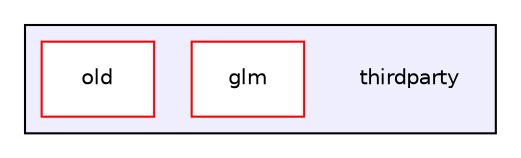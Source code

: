 digraph "thirdparty" {
  compound=true
  node [ fontsize="10", fontname="Helvetica"];
  edge [ labelfontsize="10", labelfontname="Helvetica"];
  subgraph clusterdir_7f51fab15f37f4c20c90b1af38889ac7 {
    graph [ bgcolor="#eeeeff", pencolor="black", label="" URL="dir_7f51fab15f37f4c20c90b1af38889ac7.html"];
    dir_7f51fab15f37f4c20c90b1af38889ac7 [shape=plaintext label="thirdparty"];
    dir_799a97583de5de6f52952a140c0046c8 [shape=box label="glm" color="red" fillcolor="white" style="filled" URL="dir_799a97583de5de6f52952a140c0046c8.html"];
    dir_9ccb17d08b1e61a928bba38a66866ff6 [shape=box label="old" color="red" fillcolor="white" style="filled" URL="dir_9ccb17d08b1e61a928bba38a66866ff6.html"];
  }
}
